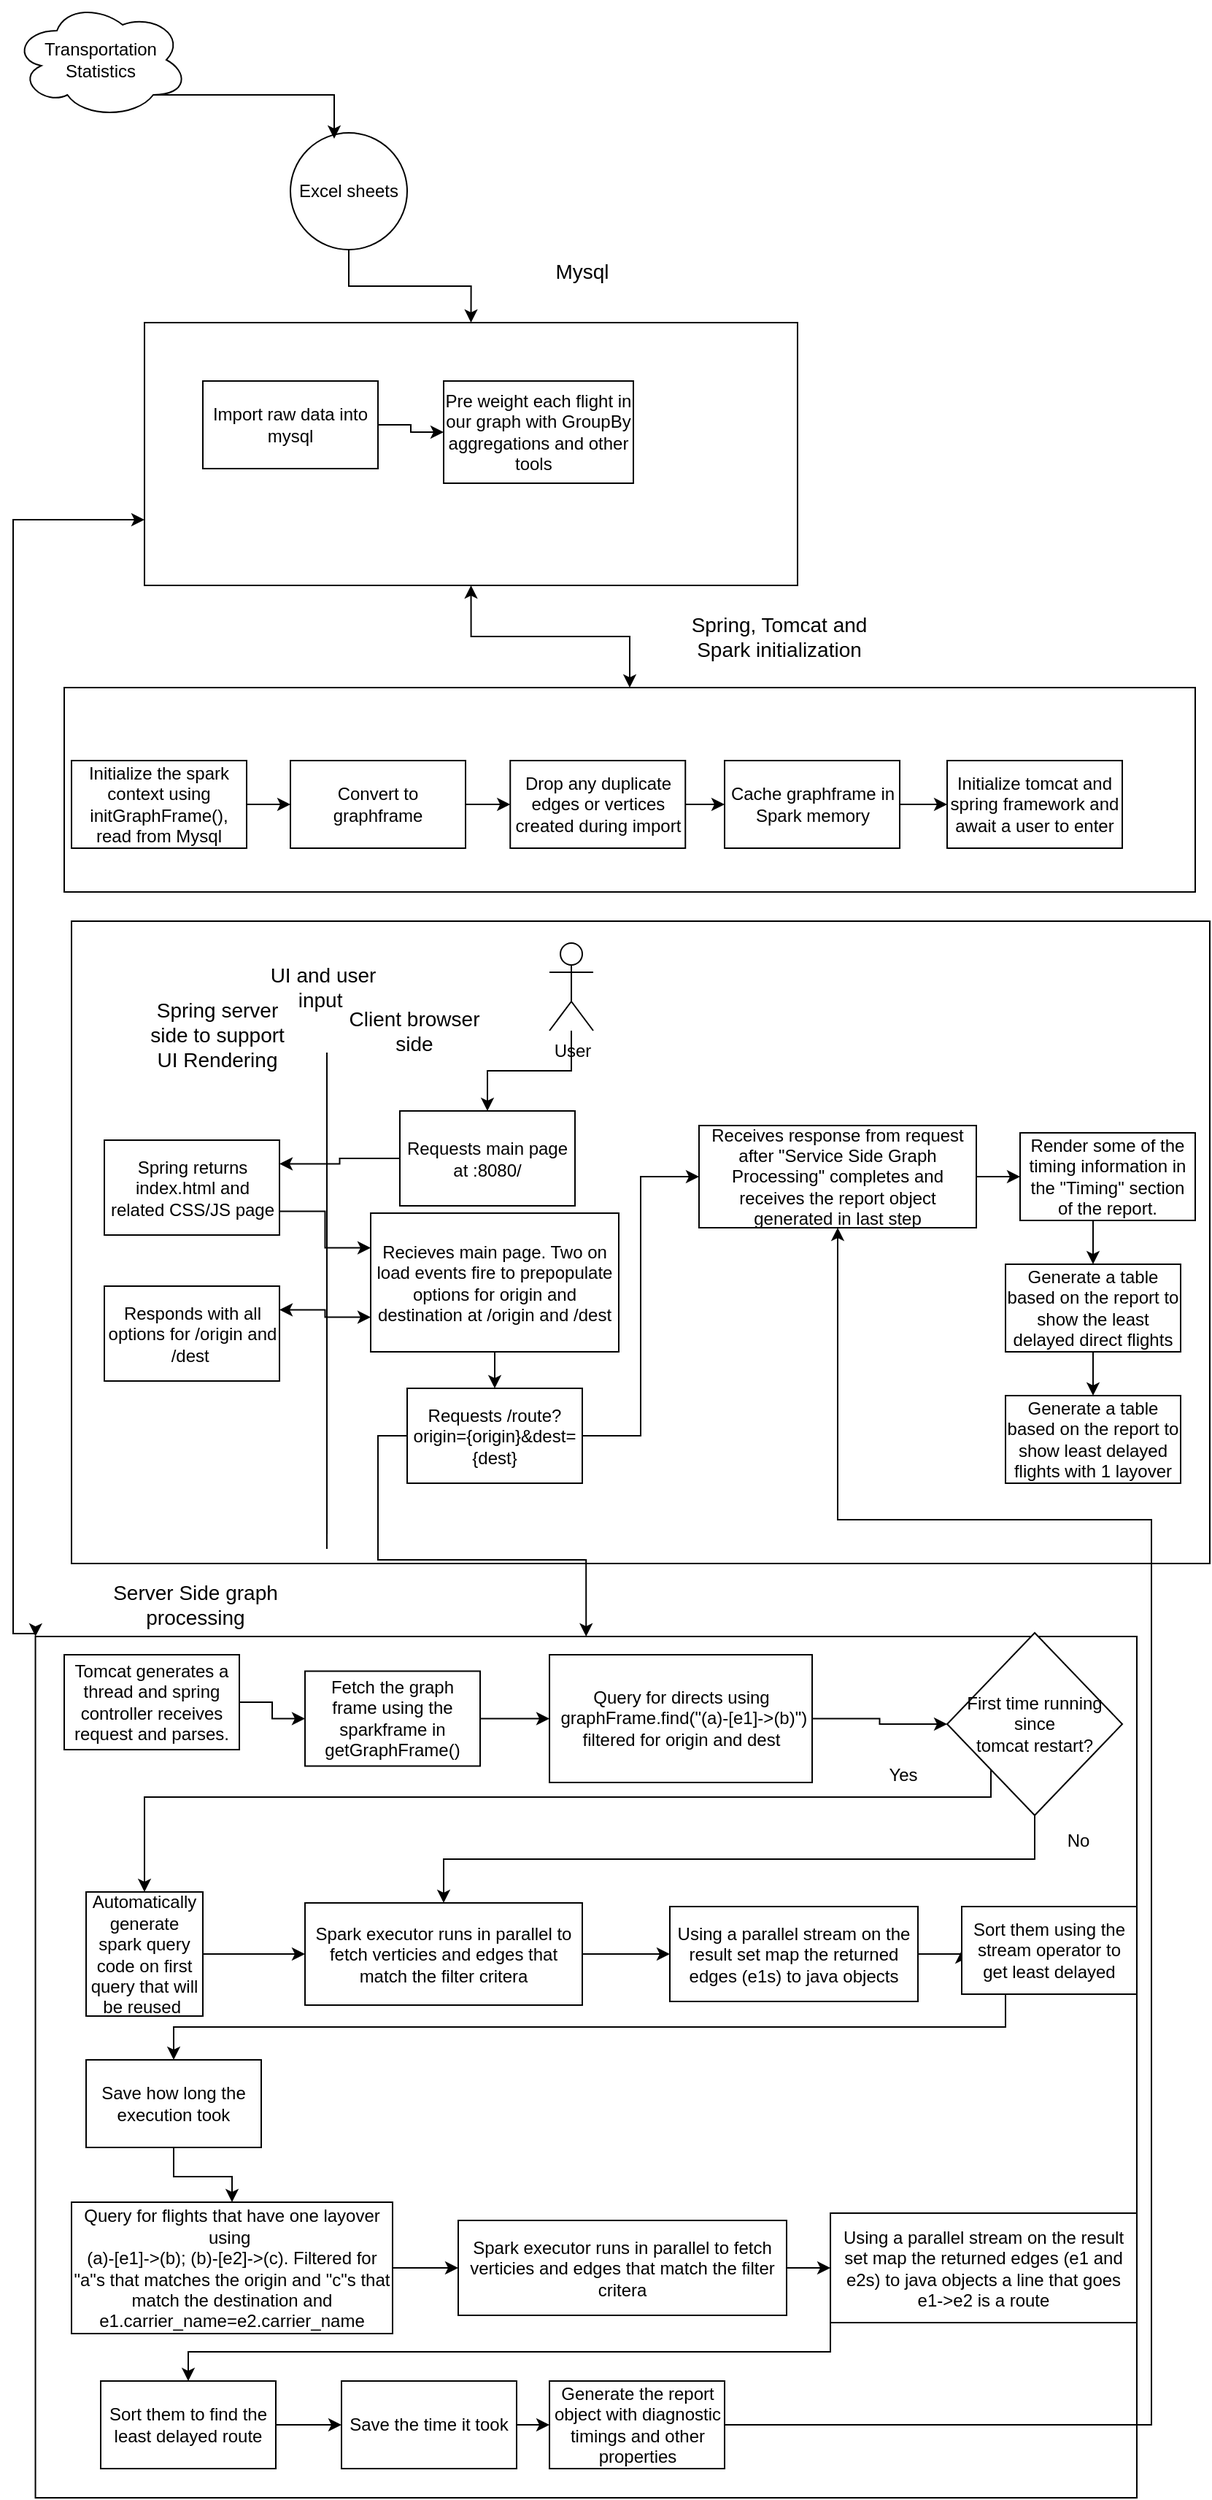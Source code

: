 <mxfile version="22.1.4" type="github">
  <diagram name="Page-1" id="JJKvroaF8k0bOpbIL52W">
    <mxGraphModel dx="472" dy="744" grid="1" gridSize="10" guides="1" tooltips="1" connect="1" arrows="1" fold="1" page="1" pageScale="1" pageWidth="850" pageHeight="1100" math="0" shadow="0">
      <root>
        <mxCell id="0" />
        <mxCell id="1" parent="0" />
        <mxCell id="FXpq7J4yFmvmXV9Q6pKy-30" value="" style="rounded=0;whiteSpace=wrap;html=1;" parent="1" vertex="1">
          <mxGeometry x="60" y="660" width="780" height="440" as="geometry" />
        </mxCell>
        <mxCell id="ejTTFvZG0yE6dTBXoJbS-35" style="edgeStyle=orthogonalEdgeStyle;rounded=0;orthogonalLoop=1;jettySize=auto;html=1;exitX=0.5;exitY=1;exitDx=0;exitDy=0;entryX=0.5;entryY=0;entryDx=0;entryDy=0;" parent="1" source="ejTTFvZG0yE6dTBXoJbS-1" target="ejTTFvZG0yE6dTBXoJbS-29" edge="1">
          <mxGeometry relative="1" as="geometry" />
        </mxCell>
        <mxCell id="ejTTFvZG0yE6dTBXoJbS-1" value="Excel sheets" style="ellipse;whiteSpace=wrap;html=1;aspect=fixed;" parent="1" vertex="1">
          <mxGeometry x="210" y="120" width="80" height="80" as="geometry" />
        </mxCell>
        <mxCell id="ejTTFvZG0yE6dTBXoJbS-3" style="edgeStyle=orthogonalEdgeStyle;rounded=0;orthogonalLoop=1;jettySize=auto;html=1;exitX=0.8;exitY=0.8;exitDx=0;exitDy=0;exitPerimeter=0;entryX=0.375;entryY=0.05;entryDx=0;entryDy=0;entryPerimeter=0;" parent="1" source="ejTTFvZG0yE6dTBXoJbS-2" target="ejTTFvZG0yE6dTBXoJbS-1" edge="1">
          <mxGeometry relative="1" as="geometry" />
        </mxCell>
        <mxCell id="ejTTFvZG0yE6dTBXoJbS-2" value="Transportation&lt;br&gt;Statistics" style="ellipse;shape=cloud;whiteSpace=wrap;html=1;" parent="1" vertex="1">
          <mxGeometry x="20" y="30" width="120" height="80" as="geometry" />
        </mxCell>
        <mxCell id="ejTTFvZG0yE6dTBXoJbS-13" value="" style="rounded=0;whiteSpace=wrap;html=1;" parent="1" vertex="1">
          <mxGeometry x="55" y="500" width="775" height="140" as="geometry" />
        </mxCell>
        <mxCell id="ejTTFvZG0yE6dTBXoJbS-24" style="edgeStyle=orthogonalEdgeStyle;rounded=0;orthogonalLoop=1;jettySize=auto;html=1;exitX=1;exitY=0.5;exitDx=0;exitDy=0;entryX=0;entryY=0.5;entryDx=0;entryDy=0;" parent="1" source="ejTTFvZG0yE6dTBXoJbS-14" target="ejTTFvZG0yE6dTBXoJbS-18" edge="1">
          <mxGeometry relative="1" as="geometry" />
        </mxCell>
        <mxCell id="ejTTFvZG0yE6dTBXoJbS-14" value="Initialize the spark context using initGraphFrame(), read from Mysql" style="rounded=0;whiteSpace=wrap;html=1;" parent="1" vertex="1">
          <mxGeometry x="60" y="550" width="120" height="60" as="geometry" />
        </mxCell>
        <mxCell id="-4SKLqk1sUC6Nr8ay7Aa-25" style="edgeStyle=orthogonalEdgeStyle;rounded=0;orthogonalLoop=1;jettySize=auto;html=1;exitX=1;exitY=0.5;exitDx=0;exitDy=0;entryX=0;entryY=0.5;entryDx=0;entryDy=0;" parent="1" source="ejTTFvZG0yE6dTBXoJbS-18" target="-4SKLqk1sUC6Nr8ay7Aa-24" edge="1">
          <mxGeometry relative="1" as="geometry" />
        </mxCell>
        <mxCell id="ejTTFvZG0yE6dTBXoJbS-18" value="Convert to graphframe" style="rounded=0;whiteSpace=wrap;html=1;" parent="1" vertex="1">
          <mxGeometry x="210" y="550" width="120" height="60" as="geometry" />
        </mxCell>
        <mxCell id="-4SKLqk1sUC6Nr8ay7Aa-1" style="edgeStyle=orthogonalEdgeStyle;rounded=0;orthogonalLoop=1;jettySize=auto;html=1;exitX=0;exitY=0.75;exitDx=0;exitDy=0;entryX=0;entryY=0;entryDx=0;entryDy=0;startArrow=classic;startFill=1;" parent="1" source="ejTTFvZG0yE6dTBXoJbS-29" target="FXpq7J4yFmvmXV9Q6pKy-25" edge="1">
          <mxGeometry relative="1" as="geometry">
            <mxPoint x="210" y="445" as="sourcePoint" />
            <mxPoint x="28.75" y="1015" as="targetPoint" />
            <Array as="points">
              <mxPoint x="20" y="385" />
              <mxPoint x="20" y="1148" />
            </Array>
          </mxGeometry>
        </mxCell>
        <mxCell id="-4SKLqk1sUC6Nr8ay7Aa-66" style="edgeStyle=orthogonalEdgeStyle;rounded=0;orthogonalLoop=1;jettySize=auto;html=1;exitX=0.5;exitY=1;exitDx=0;exitDy=0;entryX=0.5;entryY=0;entryDx=0;entryDy=0;startArrow=classic;startFill=1;" parent="1" source="ejTTFvZG0yE6dTBXoJbS-29" target="ejTTFvZG0yE6dTBXoJbS-13" edge="1">
          <mxGeometry relative="1" as="geometry" />
        </mxCell>
        <mxCell id="ejTTFvZG0yE6dTBXoJbS-29" value="" style="rounded=0;whiteSpace=wrap;html=1;" parent="1" vertex="1">
          <mxGeometry x="110" y="250" width="447.5" height="180" as="geometry" />
        </mxCell>
        <mxCell id="ejTTFvZG0yE6dTBXoJbS-36" style="edgeStyle=orthogonalEdgeStyle;rounded=0;orthogonalLoop=1;jettySize=auto;html=1;exitX=1;exitY=0.5;exitDx=0;exitDy=0;entryX=0;entryY=0.5;entryDx=0;entryDy=0;" parent="1" source="ejTTFvZG0yE6dTBXoJbS-31" target="ejTTFvZG0yE6dTBXoJbS-32" edge="1">
          <mxGeometry relative="1" as="geometry" />
        </mxCell>
        <mxCell id="ejTTFvZG0yE6dTBXoJbS-31" value="Import raw data into mysql" style="rounded=0;whiteSpace=wrap;html=1;" parent="1" vertex="1">
          <mxGeometry x="150" y="290" width="120" height="60" as="geometry" />
        </mxCell>
        <mxCell id="ejTTFvZG0yE6dTBXoJbS-32" value="Pre weight each flight in our graph with GroupBy aggregations and other tools&amp;nbsp;&amp;nbsp;" style="rounded=0;whiteSpace=wrap;html=1;" parent="1" vertex="1">
          <mxGeometry x="315" y="290" width="130" height="70" as="geometry" />
        </mxCell>
        <mxCell id="ejTTFvZG0yE6dTBXoJbS-37" value="&lt;font style=&quot;font-size: 14px;&quot;&gt;Mysql&lt;/font&gt;" style="text;html=1;strokeColor=none;fillColor=none;align=center;verticalAlign=middle;whiteSpace=wrap;rounded=0;" parent="1" vertex="1">
          <mxGeometry x="380" y="200" width="60" height="30" as="geometry" />
        </mxCell>
        <mxCell id="FXpq7J4yFmvmXV9Q6pKy-11" style="edgeStyle=orthogonalEdgeStyle;rounded=0;orthogonalLoop=1;jettySize=auto;html=1;" parent="1" source="FXpq7J4yFmvmXV9Q6pKy-2" target="FXpq7J4yFmvmXV9Q6pKy-12" edge="1">
          <mxGeometry relative="1" as="geometry">
            <mxPoint x="85" y="790" as="targetPoint" />
            <mxPoint x="375" y="740" as="sourcePoint" />
          </mxGeometry>
        </mxCell>
        <mxCell id="FXpq7J4yFmvmXV9Q6pKy-2" value="User" style="shape=umlActor;verticalLabelPosition=bottom;verticalAlign=top;html=1;outlineConnect=0;" parent="1" vertex="1">
          <mxGeometry x="387.51" y="675" width="30" height="60" as="geometry" />
        </mxCell>
        <mxCell id="FXpq7J4yFmvmXV9Q6pKy-5" value="Initialize tomcat and spring framework and await a user to enter" style="rounded=0;whiteSpace=wrap;html=1;" parent="1" vertex="1">
          <mxGeometry x="660.01" y="550" width="120" height="60" as="geometry" />
        </mxCell>
        <mxCell id="FXpq7J4yFmvmXV9Q6pKy-9" value="&lt;font style=&quot;font-size: 14px;&quot;&gt;Spring, Tomcat and Spark initialization&lt;/font&gt;" style="text;html=1;strokeColor=none;fillColor=none;align=center;verticalAlign=middle;whiteSpace=wrap;rounded=0;" parent="1" vertex="1">
          <mxGeometry x="470" y="450" width="150" height="30" as="geometry" />
        </mxCell>
        <mxCell id="FXpq7J4yFmvmXV9Q6pKy-33" style="edgeStyle=orthogonalEdgeStyle;rounded=0;orthogonalLoop=1;jettySize=auto;html=1;exitX=0;exitY=0.5;exitDx=0;exitDy=0;entryX=1;entryY=0.25;entryDx=0;entryDy=0;" parent="1" source="FXpq7J4yFmvmXV9Q6pKy-12" target="FXpq7J4yFmvmXV9Q6pKy-16" edge="1">
          <mxGeometry relative="1" as="geometry" />
        </mxCell>
        <mxCell id="FXpq7J4yFmvmXV9Q6pKy-12" value="Requests main page at :8080/" style="rounded=0;whiteSpace=wrap;html=1;" parent="1" vertex="1">
          <mxGeometry x="285" y="790" width="120" height="65" as="geometry" />
        </mxCell>
        <mxCell id="FXpq7J4yFmvmXV9Q6pKy-15" value="&lt;font style=&quot;font-size: 14px;&quot;&gt;UI and user input&amp;nbsp;&lt;br&gt;&lt;/font&gt;" style="text;html=1;strokeColor=none;fillColor=none;align=center;verticalAlign=middle;whiteSpace=wrap;rounded=0;" parent="1" vertex="1">
          <mxGeometry x="180" y="670" width="105" height="70" as="geometry" />
        </mxCell>
        <mxCell id="FXpq7J4yFmvmXV9Q6pKy-19" style="edgeStyle=orthogonalEdgeStyle;rounded=0;orthogonalLoop=1;jettySize=auto;html=1;exitX=1;exitY=0.75;exitDx=0;exitDy=0;entryX=0;entryY=0.25;entryDx=0;entryDy=0;" parent="1" source="FXpq7J4yFmvmXV9Q6pKy-16" target="FXpq7J4yFmvmXV9Q6pKy-18" edge="1">
          <mxGeometry relative="1" as="geometry" />
        </mxCell>
        <mxCell id="FXpq7J4yFmvmXV9Q6pKy-16" value="Spring returns index.html and related CSS/JS page" style="rounded=0;whiteSpace=wrap;html=1;" parent="1" vertex="1">
          <mxGeometry x="82.5" y="810" width="120" height="65" as="geometry" />
        </mxCell>
        <mxCell id="FXpq7J4yFmvmXV9Q6pKy-21" style="edgeStyle=orthogonalEdgeStyle;rounded=0;orthogonalLoop=1;jettySize=auto;html=1;exitX=0;exitY=0.75;exitDx=0;exitDy=0;entryX=1;entryY=0.25;entryDx=0;entryDy=0;startArrow=classic;startFill=1;" parent="1" source="FXpq7J4yFmvmXV9Q6pKy-18" target="FXpq7J4yFmvmXV9Q6pKy-20" edge="1">
          <mxGeometry relative="1" as="geometry" />
        </mxCell>
        <mxCell id="FXpq7J4yFmvmXV9Q6pKy-26" style="edgeStyle=orthogonalEdgeStyle;rounded=0;orthogonalLoop=1;jettySize=auto;html=1;exitX=0.5;exitY=1;exitDx=0;exitDy=0;entryX=0.5;entryY=0;entryDx=0;entryDy=0;" parent="1" source="FXpq7J4yFmvmXV9Q6pKy-18" target="FXpq7J4yFmvmXV9Q6pKy-23" edge="1">
          <mxGeometry relative="1" as="geometry" />
        </mxCell>
        <mxCell id="FXpq7J4yFmvmXV9Q6pKy-18" value="Recieves main page. Two on load events fire to prepopulate options for origin and destination at /origin and /dest" style="rounded=0;whiteSpace=wrap;html=1;" parent="1" vertex="1">
          <mxGeometry x="265" y="860" width="170" height="95" as="geometry" />
        </mxCell>
        <mxCell id="FXpq7J4yFmvmXV9Q6pKy-20" value="Responds with all options for /origin and /dest&amp;nbsp;" style="rounded=0;whiteSpace=wrap;html=1;" parent="1" vertex="1">
          <mxGeometry x="82.5" y="910" width="120" height="65" as="geometry" />
        </mxCell>
        <mxCell id="FXpq7J4yFmvmXV9Q6pKy-29" style="edgeStyle=orthogonalEdgeStyle;rounded=0;orthogonalLoop=1;jettySize=auto;html=1;exitX=0;exitY=0.5;exitDx=0;exitDy=0;entryX=0.5;entryY=0;entryDx=0;entryDy=0;startArrow=none;startFill=0;" parent="1" source="FXpq7J4yFmvmXV9Q6pKy-23" target="FXpq7J4yFmvmXV9Q6pKy-25" edge="1">
          <mxGeometry relative="1" as="geometry" />
        </mxCell>
        <mxCell id="-4SKLqk1sUC6Nr8ay7Aa-73" style="edgeStyle=orthogonalEdgeStyle;rounded=0;orthogonalLoop=1;jettySize=auto;html=1;exitX=1;exitY=0.5;exitDx=0;exitDy=0;entryX=0;entryY=0.5;entryDx=0;entryDy=0;" parent="1" source="FXpq7J4yFmvmXV9Q6pKy-23" target="-4SKLqk1sUC6Nr8ay7Aa-72" edge="1">
          <mxGeometry relative="1" as="geometry" />
        </mxCell>
        <mxCell id="FXpq7J4yFmvmXV9Q6pKy-23" value="Requests /route?origin={origin}&amp;amp;dest={dest}" style="rounded=0;whiteSpace=wrap;html=1;" parent="1" vertex="1">
          <mxGeometry x="290" y="980" width="120" height="65" as="geometry" />
        </mxCell>
        <mxCell id="FXpq7J4yFmvmXV9Q6pKy-25" value="" style="rounded=0;whiteSpace=wrap;html=1;" parent="1" vertex="1">
          <mxGeometry x="35.27" y="1150" width="754.73" height="590" as="geometry" />
        </mxCell>
        <mxCell id="FXpq7J4yFmvmXV9Q6pKy-31" value="" style="endArrow=none;html=1;rounded=0;" parent="1" edge="1">
          <mxGeometry width="50" height="50" relative="1" as="geometry">
            <mxPoint x="234.99" y="1090" as="sourcePoint" />
            <mxPoint x="235" y="750" as="targetPoint" />
          </mxGeometry>
        </mxCell>
        <mxCell id="FXpq7J4yFmvmXV9Q6pKy-32" value="&lt;font style=&quot;font-size: 14px;&quot;&gt;Client browser side&lt;/font&gt;" style="text;html=1;strokeColor=none;fillColor=none;align=center;verticalAlign=middle;whiteSpace=wrap;rounded=0;" parent="1" vertex="1">
          <mxGeometry x="245" y="720" width="100" height="30" as="geometry" />
        </mxCell>
        <mxCell id="FXpq7J4yFmvmXV9Q6pKy-34" value="&lt;font style=&quot;font-size: 14px;&quot;&gt;Spring server side to support UI Rendering&lt;/font&gt;" style="text;html=1;strokeColor=none;fillColor=none;align=center;verticalAlign=middle;whiteSpace=wrap;rounded=0;" parent="1" vertex="1">
          <mxGeometry x="104.99" y="720" width="110" height="35" as="geometry" />
        </mxCell>
        <mxCell id="-4SKLqk1sUC6Nr8ay7Aa-2" value="&lt;font style=&quot;font-size: 14px;&quot;&gt;Server Side graph processing&lt;/font&gt;" style="text;html=1;strokeColor=none;fillColor=none;align=center;verticalAlign=middle;whiteSpace=wrap;rounded=0;" parent="1" vertex="1">
          <mxGeometry x="70" y="1110" width="150" height="35" as="geometry" />
        </mxCell>
        <mxCell id="-4SKLqk1sUC6Nr8ay7Aa-32" style="edgeStyle=orthogonalEdgeStyle;rounded=0;orthogonalLoop=1;jettySize=auto;html=1;exitX=0;exitY=1;exitDx=0;exitDy=0;entryX=0.5;entryY=0;entryDx=0;entryDy=0;" parent="1" source="-4SKLqk1sUC6Nr8ay7Aa-3" target="-4SKLqk1sUC6Nr8ay7Aa-4" edge="1">
          <mxGeometry relative="1" as="geometry">
            <Array as="points">
              <mxPoint x="690" y="1260" />
              <mxPoint x="110" y="1260" />
            </Array>
          </mxGeometry>
        </mxCell>
        <mxCell id="-4SKLqk1sUC6Nr8ay7Aa-33" style="edgeStyle=orthogonalEdgeStyle;rounded=0;orthogonalLoop=1;jettySize=auto;html=1;exitX=0.5;exitY=1;exitDx=0;exitDy=0;entryX=0.5;entryY=0;entryDx=0;entryDy=0;" parent="1" source="-4SKLqk1sUC6Nr8ay7Aa-3" target="-4SKLqk1sUC6Nr8ay7Aa-10" edge="1">
          <mxGeometry relative="1" as="geometry" />
        </mxCell>
        <mxCell id="-4SKLqk1sUC6Nr8ay7Aa-3" value="First time running since &lt;br&gt;tomcat restart?" style="rhombus;whiteSpace=wrap;html=1;" parent="1" vertex="1">
          <mxGeometry x="660.01" y="1147.5" width="120" height="125" as="geometry" />
        </mxCell>
        <mxCell id="-4SKLqk1sUC6Nr8ay7Aa-11" style="edgeStyle=orthogonalEdgeStyle;rounded=0;orthogonalLoop=1;jettySize=auto;html=1;exitX=1;exitY=0.5;exitDx=0;exitDy=0;entryX=0;entryY=0.5;entryDx=0;entryDy=0;" parent="1" source="-4SKLqk1sUC6Nr8ay7Aa-4" target="-4SKLqk1sUC6Nr8ay7Aa-10" edge="1">
          <mxGeometry relative="1" as="geometry" />
        </mxCell>
        <mxCell id="-4SKLqk1sUC6Nr8ay7Aa-4" value="Automatically generate spark query code on first query that will be reused&amp;nbsp;" style="whiteSpace=wrap;html=1;aspect=fixed;" parent="1" vertex="1">
          <mxGeometry x="70.0" y="1325" width="80" height="85" as="geometry" />
        </mxCell>
        <mxCell id="-4SKLqk1sUC6Nr8ay7Aa-6" value="Yes" style="text;html=1;strokeColor=none;fillColor=none;align=center;verticalAlign=middle;whiteSpace=wrap;rounded=0;" parent="1" vertex="1">
          <mxGeometry x="600.01" y="1227.5" width="60" height="35" as="geometry" />
        </mxCell>
        <mxCell id="-4SKLqk1sUC6Nr8ay7Aa-7" value="No" style="text;html=1;strokeColor=none;fillColor=none;align=center;verticalAlign=middle;whiteSpace=wrap;rounded=0;" parent="1" vertex="1">
          <mxGeometry x="720.01" y="1272.5" width="60" height="35" as="geometry" />
        </mxCell>
        <mxCell id="-4SKLqk1sUC6Nr8ay7Aa-35" style="edgeStyle=orthogonalEdgeStyle;rounded=0;orthogonalLoop=1;jettySize=auto;html=1;exitX=1;exitY=0.5;exitDx=0;exitDy=0;entryX=0;entryY=0.5;entryDx=0;entryDy=0;" parent="1" source="-4SKLqk1sUC6Nr8ay7Aa-10" target="-4SKLqk1sUC6Nr8ay7Aa-34" edge="1">
          <mxGeometry relative="1" as="geometry" />
        </mxCell>
        <mxCell id="-4SKLqk1sUC6Nr8ay7Aa-10" value="Spark executor runs in parallel to fetch verticies and edges that match the filter critera" style="rounded=0;whiteSpace=wrap;html=1;" parent="1" vertex="1">
          <mxGeometry x="220" y="1332.5" width="190" height="70" as="geometry" />
        </mxCell>
        <mxCell id="-4SKLqk1sUC6Nr8ay7Aa-20" style="edgeStyle=orthogonalEdgeStyle;rounded=0;orthogonalLoop=1;jettySize=auto;html=1;exitX=1;exitY=0.5;exitDx=0;exitDy=0;entryX=0;entryY=0.5;entryDx=0;entryDy=0;" parent="1" source="-4SKLqk1sUC6Nr8ay7Aa-16" target="-4SKLqk1sUC6Nr8ay7Aa-19" edge="1">
          <mxGeometry relative="1" as="geometry" />
        </mxCell>
        <mxCell id="-4SKLqk1sUC6Nr8ay7Aa-16" value="Tomcat generates a thread and spring controller receives request and parses." style="rounded=0;whiteSpace=wrap;html=1;" parent="1" vertex="1">
          <mxGeometry x="55" y="1162.5" width="120" height="65" as="geometry" />
        </mxCell>
        <mxCell id="-4SKLqk1sUC6Nr8ay7Aa-28" style="edgeStyle=orthogonalEdgeStyle;rounded=0;orthogonalLoop=1;jettySize=auto;html=1;exitX=1;exitY=0.5;exitDx=0;exitDy=0;entryX=0;entryY=0.5;entryDx=0;entryDy=0;" parent="1" source="-4SKLqk1sUC6Nr8ay7Aa-19" target="-4SKLqk1sUC6Nr8ay7Aa-27" edge="1">
          <mxGeometry relative="1" as="geometry" />
        </mxCell>
        <mxCell id="-4SKLqk1sUC6Nr8ay7Aa-19" value="Fetch the graph frame using the sparkframe in getGraphFrame()" style="rounded=0;whiteSpace=wrap;html=1;" parent="1" vertex="1">
          <mxGeometry x="220" y="1173.75" width="120" height="65" as="geometry" />
        </mxCell>
        <mxCell id="-4SKLqk1sUC6Nr8ay7Aa-83" style="edgeStyle=orthogonalEdgeStyle;rounded=0;orthogonalLoop=1;jettySize=auto;html=1;exitX=1;exitY=0.5;exitDx=0;exitDy=0;entryX=0;entryY=0.5;entryDx=0;entryDy=0;" parent="1" source="-4SKLqk1sUC6Nr8ay7Aa-24" target="-4SKLqk1sUC6Nr8ay7Aa-82" edge="1">
          <mxGeometry relative="1" as="geometry" />
        </mxCell>
        <mxCell id="-4SKLqk1sUC6Nr8ay7Aa-24" value="Drop any duplicate edges or vertices created during import" style="rounded=0;whiteSpace=wrap;html=1;" parent="1" vertex="1">
          <mxGeometry x="360.63" y="550" width="120" height="60" as="geometry" />
        </mxCell>
        <mxCell id="-4SKLqk1sUC6Nr8ay7Aa-30" style="edgeStyle=orthogonalEdgeStyle;rounded=0;orthogonalLoop=1;jettySize=auto;html=1;exitX=1;exitY=0.5;exitDx=0;exitDy=0;entryX=0;entryY=0.5;entryDx=0;entryDy=0;" parent="1" source="-4SKLqk1sUC6Nr8ay7Aa-27" target="-4SKLqk1sUC6Nr8ay7Aa-3" edge="1">
          <mxGeometry relative="1" as="geometry" />
        </mxCell>
        <mxCell id="-4SKLqk1sUC6Nr8ay7Aa-27" value="Query for directs using&lt;br&gt;&amp;nbsp;graphFrame.find(&quot;(a)-[e1]-&amp;gt;(b)&quot;) filtered for origin and dest" style="rounded=0;whiteSpace=wrap;html=1;" parent="1" vertex="1">
          <mxGeometry x="387.51" y="1162.5" width="180" height="87.5" as="geometry" />
        </mxCell>
        <mxCell id="-4SKLqk1sUC6Nr8ay7Aa-37" style="edgeStyle=orthogonalEdgeStyle;rounded=0;orthogonalLoop=1;jettySize=auto;html=1;exitX=1;exitY=0.5;exitDx=0;exitDy=0;entryX=0;entryY=0.5;entryDx=0;entryDy=0;" parent="1" source="-4SKLqk1sUC6Nr8ay7Aa-34" target="-4SKLqk1sUC6Nr8ay7Aa-36" edge="1">
          <mxGeometry relative="1" as="geometry" />
        </mxCell>
        <mxCell id="-4SKLqk1sUC6Nr8ay7Aa-34" value="Using a parallel stream on the result set map the returned edges (e1s) to java objects" style="rounded=0;whiteSpace=wrap;html=1;" parent="1" vertex="1">
          <mxGeometry x="470" y="1335" width="170" height="65" as="geometry" />
        </mxCell>
        <mxCell id="-4SKLqk1sUC6Nr8ay7Aa-50" style="edgeStyle=orthogonalEdgeStyle;rounded=0;orthogonalLoop=1;jettySize=auto;html=1;exitX=0.25;exitY=1;exitDx=0;exitDy=0;entryX=0.5;entryY=0;entryDx=0;entryDy=0;" parent="1" source="-4SKLqk1sUC6Nr8ay7Aa-36" target="-4SKLqk1sUC6Nr8ay7Aa-48" edge="1">
          <mxGeometry relative="1" as="geometry" />
        </mxCell>
        <mxCell id="-4SKLqk1sUC6Nr8ay7Aa-36" value="Sort them using the stream operator to get least delayed" style="rounded=0;whiteSpace=wrap;html=1;" parent="1" vertex="1">
          <mxGeometry x="670" y="1335" width="120" height="60" as="geometry" />
        </mxCell>
        <mxCell id="-4SKLqk1sUC6Nr8ay7Aa-42" style="edgeStyle=orthogonalEdgeStyle;rounded=0;orthogonalLoop=1;jettySize=auto;html=1;exitX=1;exitY=0.5;exitDx=0;exitDy=0;entryX=0;entryY=0.5;entryDx=0;entryDy=0;" parent="1" source="-4SKLqk1sUC6Nr8ay7Aa-38" target="-4SKLqk1sUC6Nr8ay7Aa-41" edge="1">
          <mxGeometry relative="1" as="geometry" />
        </mxCell>
        <mxCell id="-4SKLqk1sUC6Nr8ay7Aa-38" value="Query for flights that have one layover using&amp;nbsp;&lt;br&gt;(a)-[e1]-&amp;gt;(b); (b)-[e2]-&amp;gt;(c). Filtered for &quot;a&quot;s that matches the origin and &quot;c&quot;s that match the destination and e1.carrier_name=e2.carrier_name" style="rounded=0;whiteSpace=wrap;html=1;" parent="1" vertex="1">
          <mxGeometry x="60" y="1537.5" width="220" height="90" as="geometry" />
        </mxCell>
        <mxCell id="-4SKLqk1sUC6Nr8ay7Aa-45" style="edgeStyle=orthogonalEdgeStyle;rounded=0;orthogonalLoop=1;jettySize=auto;html=1;exitX=1;exitY=0.5;exitDx=0;exitDy=0;entryX=0;entryY=0.5;entryDx=0;entryDy=0;" parent="1" source="-4SKLqk1sUC6Nr8ay7Aa-41" target="-4SKLqk1sUC6Nr8ay7Aa-43" edge="1">
          <mxGeometry relative="1" as="geometry" />
        </mxCell>
        <mxCell id="-4SKLqk1sUC6Nr8ay7Aa-41" value="Spark executor runs in parallel to fetch verticies and edges that match the filter critera" style="rounded=0;whiteSpace=wrap;html=1;" parent="1" vertex="1">
          <mxGeometry x="325" y="1550" width="225" height="65" as="geometry" />
        </mxCell>
        <mxCell id="-4SKLqk1sUC6Nr8ay7Aa-54" style="edgeStyle=orthogonalEdgeStyle;rounded=0;orthogonalLoop=1;jettySize=auto;html=1;exitX=0;exitY=1;exitDx=0;exitDy=0;entryX=0.5;entryY=0;entryDx=0;entryDy=0;" parent="1" source="-4SKLqk1sUC6Nr8ay7Aa-43" target="-4SKLqk1sUC6Nr8ay7Aa-53" edge="1">
          <mxGeometry relative="1" as="geometry" />
        </mxCell>
        <mxCell id="-4SKLqk1sUC6Nr8ay7Aa-43" value="Using a parallel stream on the result set map the returned edges (e1 and e2s) to java objects a line that goes e1-&amp;gt;e2 is a route" style="rounded=0;whiteSpace=wrap;html=1;" parent="1" vertex="1">
          <mxGeometry x="580.02" y="1545" width="209.99" height="75" as="geometry" />
        </mxCell>
        <mxCell id="-4SKLqk1sUC6Nr8ay7Aa-52" style="edgeStyle=orthogonalEdgeStyle;rounded=0;orthogonalLoop=1;jettySize=auto;html=1;exitX=0.5;exitY=1;exitDx=0;exitDy=0;entryX=0.5;entryY=0;entryDx=0;entryDy=0;" parent="1" source="-4SKLqk1sUC6Nr8ay7Aa-48" target="-4SKLqk1sUC6Nr8ay7Aa-38" edge="1">
          <mxGeometry relative="1" as="geometry" />
        </mxCell>
        <mxCell id="-4SKLqk1sUC6Nr8ay7Aa-48" value="Save how long the execution took" style="rounded=0;whiteSpace=wrap;html=1;" parent="1" vertex="1">
          <mxGeometry x="70" y="1440" width="120" height="60" as="geometry" />
        </mxCell>
        <mxCell id="-4SKLqk1sUC6Nr8ay7Aa-56" style="edgeStyle=orthogonalEdgeStyle;rounded=0;orthogonalLoop=1;jettySize=auto;html=1;exitX=1;exitY=0.5;exitDx=0;exitDy=0;entryX=0;entryY=0.5;entryDx=0;entryDy=0;" parent="1" source="-4SKLqk1sUC6Nr8ay7Aa-53" target="-4SKLqk1sUC6Nr8ay7Aa-55" edge="1">
          <mxGeometry relative="1" as="geometry" />
        </mxCell>
        <mxCell id="-4SKLqk1sUC6Nr8ay7Aa-53" value="Sort them to find the least delayed route" style="rounded=0;whiteSpace=wrap;html=1;" parent="1" vertex="1">
          <mxGeometry x="80" y="1660" width="120" height="60" as="geometry" />
        </mxCell>
        <mxCell id="-4SKLqk1sUC6Nr8ay7Aa-58" style="edgeStyle=orthogonalEdgeStyle;rounded=0;orthogonalLoop=1;jettySize=auto;html=1;exitX=1;exitY=0.5;exitDx=0;exitDy=0;entryX=0;entryY=0.5;entryDx=0;entryDy=0;" parent="1" source="-4SKLqk1sUC6Nr8ay7Aa-55" target="-4SKLqk1sUC6Nr8ay7Aa-57" edge="1">
          <mxGeometry relative="1" as="geometry" />
        </mxCell>
        <mxCell id="-4SKLqk1sUC6Nr8ay7Aa-55" value="Save the time it took" style="rounded=0;whiteSpace=wrap;html=1;" parent="1" vertex="1">
          <mxGeometry x="245" y="1660" width="120" height="60" as="geometry" />
        </mxCell>
        <mxCell id="-4SKLqk1sUC6Nr8ay7Aa-86" style="edgeStyle=orthogonalEdgeStyle;rounded=0;orthogonalLoop=1;jettySize=auto;html=1;exitX=1;exitY=0.5;exitDx=0;exitDy=0;entryX=0.5;entryY=1;entryDx=0;entryDy=0;" parent="1" source="-4SKLqk1sUC6Nr8ay7Aa-57" target="-4SKLqk1sUC6Nr8ay7Aa-72" edge="1">
          <mxGeometry relative="1" as="geometry">
            <Array as="points">
              <mxPoint x="800" y="1690" />
              <mxPoint x="800" y="1070" />
              <mxPoint x="585" y="1070" />
            </Array>
          </mxGeometry>
        </mxCell>
        <mxCell id="-4SKLqk1sUC6Nr8ay7Aa-57" value="Generate the report object with diagnostic timings and other properties" style="rounded=0;whiteSpace=wrap;html=1;" parent="1" vertex="1">
          <mxGeometry x="387.51" y="1660" width="120" height="60" as="geometry" />
        </mxCell>
        <mxCell id="-4SKLqk1sUC6Nr8ay7Aa-77" style="edgeStyle=orthogonalEdgeStyle;rounded=0;orthogonalLoop=1;jettySize=auto;html=1;exitX=1;exitY=0.5;exitDx=0;exitDy=0;entryX=0;entryY=0.5;entryDx=0;entryDy=0;" parent="1" source="-4SKLqk1sUC6Nr8ay7Aa-72" target="-4SKLqk1sUC6Nr8ay7Aa-76" edge="1">
          <mxGeometry relative="1" as="geometry" />
        </mxCell>
        <mxCell id="-4SKLqk1sUC6Nr8ay7Aa-72" value="Receives response from request after &quot;Service Side Graph Processing&quot; completes and receives the report object generated in last step" style="rounded=0;whiteSpace=wrap;html=1;" parent="1" vertex="1">
          <mxGeometry x="490" y="800" width="190" height="70" as="geometry" />
        </mxCell>
        <mxCell id="-4SKLqk1sUC6Nr8ay7Aa-79" style="edgeStyle=orthogonalEdgeStyle;rounded=0;orthogonalLoop=1;jettySize=auto;html=1;exitX=0.5;exitY=1;exitDx=0;exitDy=0;entryX=0.5;entryY=0;entryDx=0;entryDy=0;" parent="1" source="-4SKLqk1sUC6Nr8ay7Aa-76" target="-4SKLqk1sUC6Nr8ay7Aa-78" edge="1">
          <mxGeometry relative="1" as="geometry" />
        </mxCell>
        <mxCell id="-4SKLqk1sUC6Nr8ay7Aa-76" value="Render some of the timing information in the &quot;Timing&quot; section of the report." style="rounded=0;whiteSpace=wrap;html=1;" parent="1" vertex="1">
          <mxGeometry x="710" y="805" width="120" height="60" as="geometry" />
        </mxCell>
        <mxCell id="-4SKLqk1sUC6Nr8ay7Aa-81" style="edgeStyle=orthogonalEdgeStyle;rounded=0;orthogonalLoop=1;jettySize=auto;html=1;exitX=0.5;exitY=1;exitDx=0;exitDy=0;entryX=0.5;entryY=0;entryDx=0;entryDy=0;" parent="1" source="-4SKLqk1sUC6Nr8ay7Aa-78" target="-4SKLqk1sUC6Nr8ay7Aa-80" edge="1">
          <mxGeometry relative="1" as="geometry" />
        </mxCell>
        <mxCell id="-4SKLqk1sUC6Nr8ay7Aa-78" value="Generate a table based on the report to show the least delayed direct flights" style="rounded=0;whiteSpace=wrap;html=1;" parent="1" vertex="1">
          <mxGeometry x="700" y="895" width="120" height="60" as="geometry" />
        </mxCell>
        <mxCell id="-4SKLqk1sUC6Nr8ay7Aa-80" value="Generate a table based on the report to show least delayed flights with 1 layover" style="rounded=0;whiteSpace=wrap;html=1;" parent="1" vertex="1">
          <mxGeometry x="700" y="985" width="120" height="60" as="geometry" />
        </mxCell>
        <mxCell id="-4SKLqk1sUC6Nr8ay7Aa-84" style="edgeStyle=orthogonalEdgeStyle;rounded=0;orthogonalLoop=1;jettySize=auto;html=1;exitX=1;exitY=0.5;exitDx=0;exitDy=0;entryX=0;entryY=0.5;entryDx=0;entryDy=0;" parent="1" source="-4SKLqk1sUC6Nr8ay7Aa-82" target="FXpq7J4yFmvmXV9Q6pKy-5" edge="1">
          <mxGeometry relative="1" as="geometry" />
        </mxCell>
        <mxCell id="-4SKLqk1sUC6Nr8ay7Aa-82" value="Cache graphframe in Spark memory" style="rounded=0;whiteSpace=wrap;html=1;" parent="1" vertex="1">
          <mxGeometry x="507.51" y="550" width="120" height="60" as="geometry" />
        </mxCell>
      </root>
    </mxGraphModel>
  </diagram>
</mxfile>
